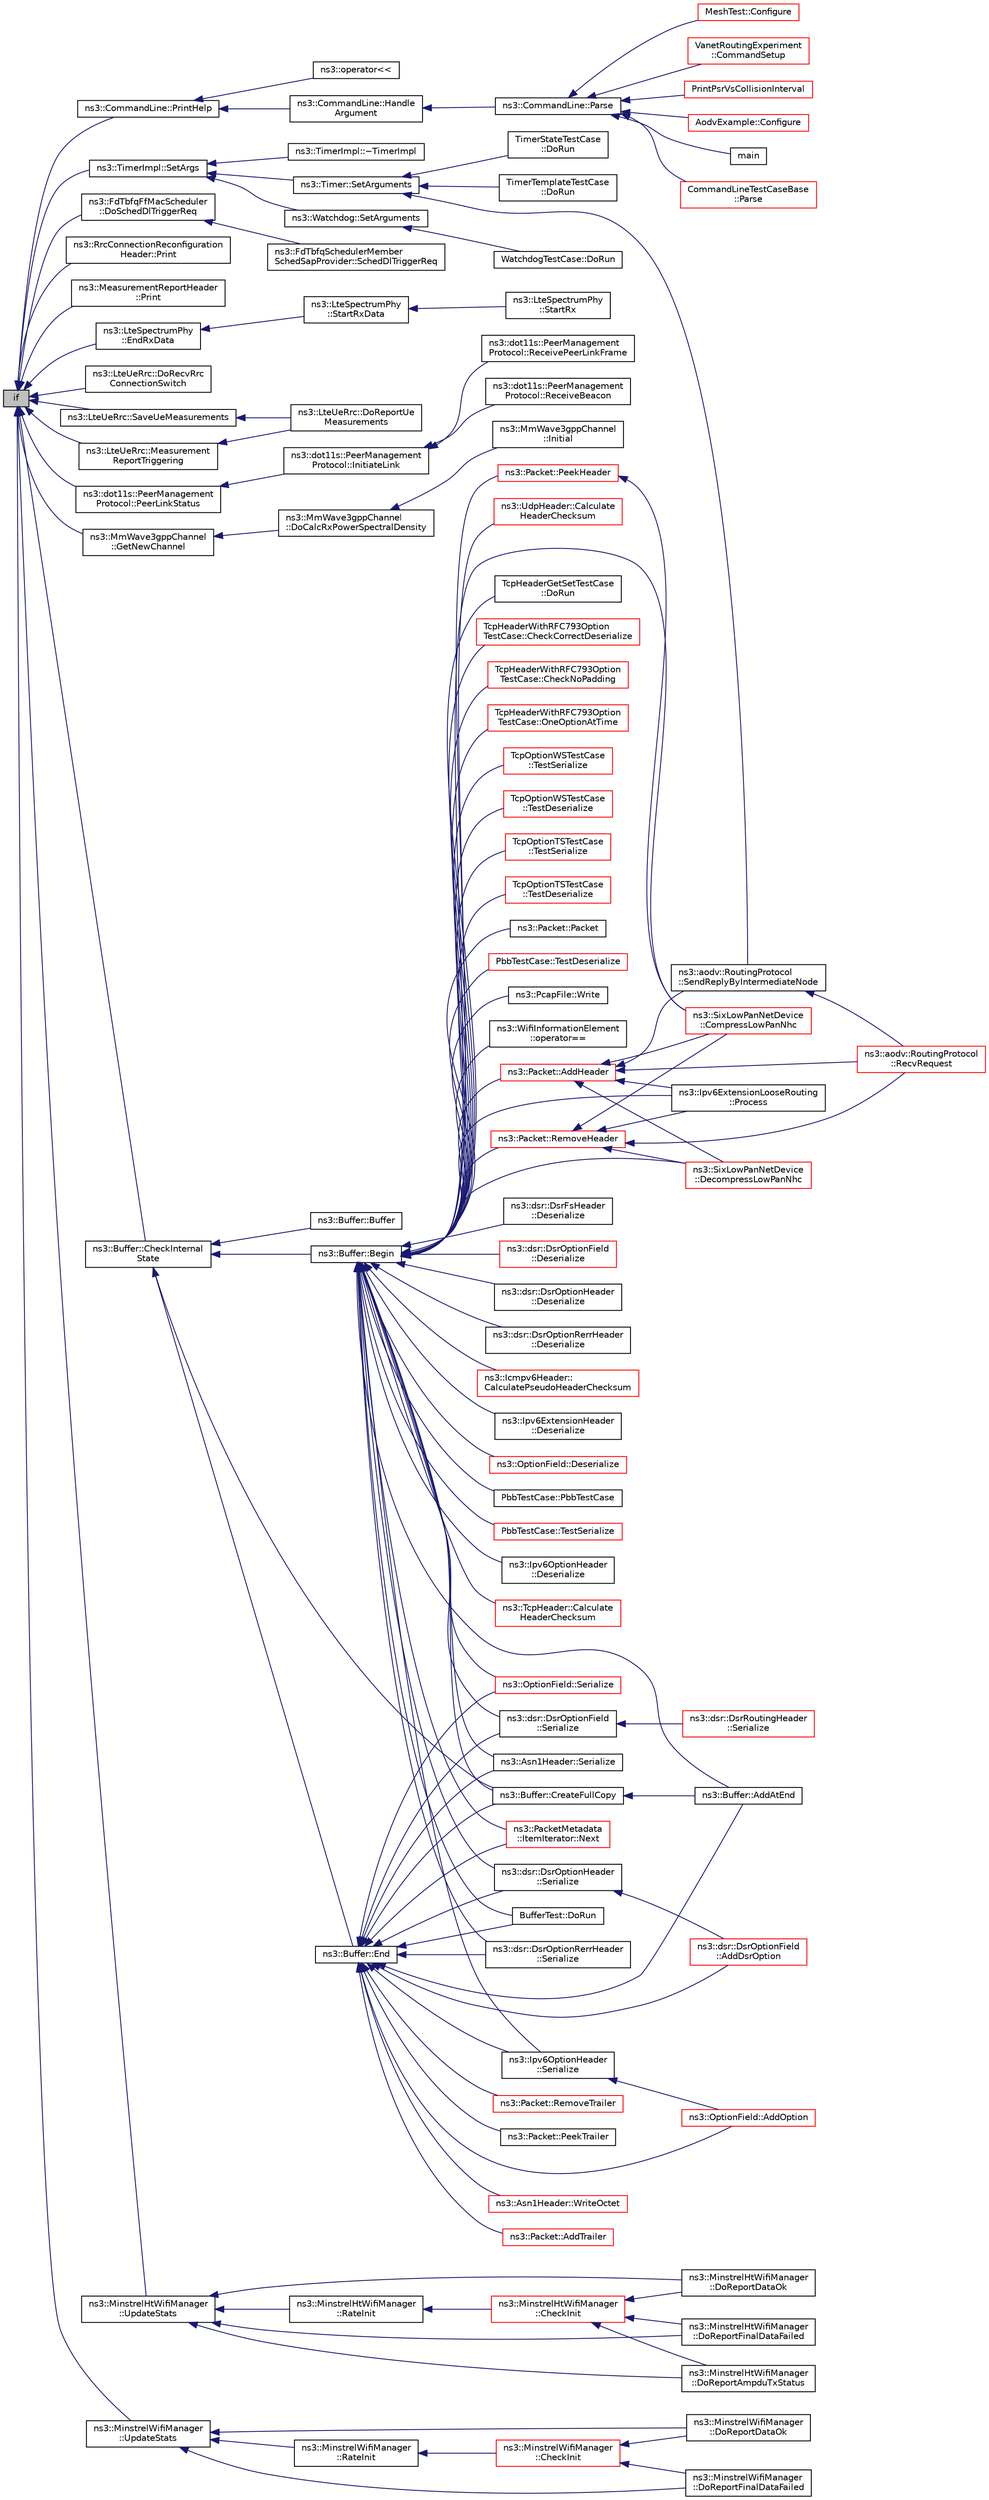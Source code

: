 digraph "if"
{
  edge [fontname="Helvetica",fontsize="10",labelfontname="Helvetica",labelfontsize="10"];
  node [fontname="Helvetica",fontsize="10",shape=record];
  rankdir="LR";
  Node1 [label="if",height=0.2,width=0.4,color="black", fillcolor="grey75", style="filled", fontcolor="black"];
  Node1 -> Node2 [dir="back",color="midnightblue",fontsize="10",style="solid"];
  Node2 [label="ns3::CommandLine::PrintHelp",height=0.2,width=0.4,color="black", fillcolor="white", style="filled",URL="$dc/d87/classns3_1_1CommandLine.html#a4558fd7b9eba52d77ffacb4e9896e5de",tooltip="Print program usage to the desired output stream. "];
  Node2 -> Node3 [dir="back",color="midnightblue",fontsize="10",style="solid"];
  Node3 [label="ns3::CommandLine::Handle\lArgument",height=0.2,width=0.4,color="black", fillcolor="white", style="filled",URL="$dc/d87/classns3_1_1CommandLine.html#a527b83304a3c713f3e84711a8a2185a7"];
  Node3 -> Node4 [dir="back",color="midnightblue",fontsize="10",style="solid"];
  Node4 [label="ns3::CommandLine::Parse",height=0.2,width=0.4,color="black", fillcolor="white", style="filled",URL="$dc/d87/classns3_1_1CommandLine.html#a5c10b85b3207e5ecb48d907966923156"];
  Node4 -> Node5 [dir="back",color="midnightblue",fontsize="10",style="solid"];
  Node5 [label="AodvExample::Configure",height=0.2,width=0.4,color="red", fillcolor="white", style="filled",URL="$d7/db6/classAodvExample.html#a0700a4fd53f852f3eeca33d4721cc548",tooltip="Configure script parameters,. "];
  Node4 -> Node6 [dir="back",color="midnightblue",fontsize="10",style="solid"];
  Node6 [label="main",height=0.2,width=0.4,color="black", fillcolor="white", style="filled",URL="$d0/d88/csma-bridge-one-hop_8cc.html#a0ddf1224851353fc92bfbff6f499fa97"];
  Node4 -> Node7 [dir="back",color="midnightblue",fontsize="10",style="solid"];
  Node7 [label="CommandLineTestCaseBase\l::Parse",height=0.2,width=0.4,color="red", fillcolor="white", style="filled",URL="$d6/db6/classCommandLineTestCaseBase.html#aa8bbc2d366637977fd21170282baaa0c"];
  Node4 -> Node8 [dir="back",color="midnightblue",fontsize="10",style="solid"];
  Node8 [label="MeshTest::Configure",height=0.2,width=0.4,color="red", fillcolor="white", style="filled",URL="$da/dd3/classMeshTest.html#ad608dd51da59550b84b31a5ec71b71fb",tooltip="Configure test from command line arguments. "];
  Node4 -> Node9 [dir="back",color="midnightblue",fontsize="10",style="solid"];
  Node9 [label="VanetRoutingExperiment\l::CommandSetup",height=0.2,width=0.4,color="red", fillcolor="white", style="filled",URL="$d7/d1b/classVanetRoutingExperiment.html#a6faaa1c235b5a015a5896be6fe6e6903",tooltip="Run the simulation. "];
  Node4 -> Node10 [dir="back",color="midnightblue",fontsize="10",style="solid"];
  Node10 [label="PrintPsrVsCollisionInterval",height=0.2,width=0.4,color="red", fillcolor="white", style="filled",URL="$d6/ddc/wifi-phy-test_8cc.html#aab44d6a0275b5772fc749d381feea8ab"];
  Node2 -> Node11 [dir="back",color="midnightblue",fontsize="10",style="solid"];
  Node11 [label="ns3::operator\<\<",height=0.2,width=0.4,color="black", fillcolor="white", style="filled",URL="$d7/d2e/namespacens3.html#af0089a784a5dac17bc4cdeced18072ed"];
  Node1 -> Node12 [dir="back",color="midnightblue",fontsize="10",style="solid"];
  Node12 [label="ns3::TimerImpl::SetArgs",height=0.2,width=0.4,color="black", fillcolor="white", style="filled",URL="$d9/d2f/classns3_1_1TimerImpl.html#a3d0b35e91b46e054f7f237ce16b86e9a"];
  Node12 -> Node13 [dir="back",color="midnightblue",fontsize="10",style="solid"];
  Node13 [label="ns3::TimerImpl::~TimerImpl",height=0.2,width=0.4,color="black", fillcolor="white", style="filled",URL="$d9/d2f/classns3_1_1TimerImpl.html#a65b41c070e7f112cd76e0cc54ae58cda"];
  Node12 -> Node14 [dir="back",color="midnightblue",fontsize="10",style="solid"];
  Node14 [label="ns3::Timer::SetArguments",height=0.2,width=0.4,color="black", fillcolor="white", style="filled",URL="$d0/d3e/classns3_1_1Timer.html#a39c525dcde3109fb4d95737de3bdf85a"];
  Node14 -> Node15 [dir="back",color="midnightblue",fontsize="10",style="solid"];
  Node15 [label="ns3::aodv::RoutingProtocol\l::SendReplyByIntermediateNode",height=0.2,width=0.4,color="black", fillcolor="white", style="filled",URL="$db/dd0/classns3_1_1aodv_1_1RoutingProtocol.html#a862f551b61c45fb8de62bfbfa4c0a2ab"];
  Node15 -> Node16 [dir="back",color="midnightblue",fontsize="10",style="solid"];
  Node16 [label="ns3::aodv::RoutingProtocol\l::RecvRequest",height=0.2,width=0.4,color="red", fillcolor="white", style="filled",URL="$db/dd0/classns3_1_1aodv_1_1RoutingProtocol.html#adc8555f0e1e8ba05ea80a412b412d064",tooltip="Receive RREQ. "];
  Node14 -> Node17 [dir="back",color="midnightblue",fontsize="10",style="solid"];
  Node17 [label="TimerStateTestCase\l::DoRun",height=0.2,width=0.4,color="black", fillcolor="white", style="filled",URL="$d9/dfc/classTimerStateTestCase.html#a879d8ef21299859ba79ae1179024991e",tooltip="Implementation to actually run this TestCase. "];
  Node14 -> Node18 [dir="back",color="midnightblue",fontsize="10",style="solid"];
  Node18 [label="TimerTemplateTestCase\l::DoRun",height=0.2,width=0.4,color="black", fillcolor="white", style="filled",URL="$d7/dc7/classTimerTemplateTestCase.html#a2fc717705ab61437ce7d36ced979a9d7",tooltip="Implementation to actually run this TestCase. "];
  Node12 -> Node19 [dir="back",color="midnightblue",fontsize="10",style="solid"];
  Node19 [label="ns3::Watchdog::SetArguments",height=0.2,width=0.4,color="black", fillcolor="white", style="filled",URL="$d7/dba/classns3_1_1Watchdog.html#a925bc97bcf93e6a312f45f0c03f9cbf8"];
  Node19 -> Node20 [dir="back",color="midnightblue",fontsize="10",style="solid"];
  Node20 [label="WatchdogTestCase::DoRun",height=0.2,width=0.4,color="black", fillcolor="white", style="filled",URL="$d0/da3/classWatchdogTestCase.html#a81f76aedff6228054266a36c6718b81e",tooltip="Implementation to actually run this TestCase. "];
  Node1 -> Node21 [dir="back",color="midnightblue",fontsize="10",style="solid"];
  Node21 [label="ns3::FdTbfqFfMacScheduler\l::DoSchedDlTriggerReq",height=0.2,width=0.4,color="black", fillcolor="white", style="filled",URL="$d7/db8/classns3_1_1FdTbfqFfMacScheduler.html#aca7deb47b0377b1facea6c6378ba2ec7"];
  Node21 -> Node22 [dir="back",color="midnightblue",fontsize="10",style="solid"];
  Node22 [label="ns3::FdTbfqSchedulerMember\lSchedSapProvider::SchedDlTriggerReq",height=0.2,width=0.4,color="black", fillcolor="white", style="filled",URL="$d9/d96/classns3_1_1FdTbfqSchedulerMemberSchedSapProvider.html#a1200d11e1f26dee721bd42c3eb773b94"];
  Node1 -> Node23 [dir="back",color="midnightblue",fontsize="10",style="solid"];
  Node23 [label="ns3::RrcConnectionReconfiguration\lHeader::Print",height=0.2,width=0.4,color="black", fillcolor="white", style="filled",URL="$d1/dc0/classns3_1_1RrcConnectionReconfigurationHeader.html#aaa10021656df6502f75a5fd546eeb7f7"];
  Node1 -> Node24 [dir="back",color="midnightblue",fontsize="10",style="solid"];
  Node24 [label="ns3::MeasurementReportHeader\l::Print",height=0.2,width=0.4,color="black", fillcolor="white", style="filled",URL="$d7/dcd/classns3_1_1MeasurementReportHeader.html#a21514e1a75e23f40f82719ea4631cb93"];
  Node1 -> Node25 [dir="back",color="midnightblue",fontsize="10",style="solid"];
  Node25 [label="ns3::LteSpectrumPhy\l::EndRxData",height=0.2,width=0.4,color="black", fillcolor="white", style="filled",URL="$de/def/classns3_1_1LteSpectrumPhy.html#adb0ef7ffaee60976d3b79f31fb3129ca"];
  Node25 -> Node26 [dir="back",color="midnightblue",fontsize="10",style="solid"];
  Node26 [label="ns3::LteSpectrumPhy\l::StartRxData",height=0.2,width=0.4,color="black", fillcolor="white", style="filled",URL="$de/def/classns3_1_1LteSpectrumPhy.html#a496c5216723459c21c02576f8a5056af"];
  Node26 -> Node27 [dir="back",color="midnightblue",fontsize="10",style="solid"];
  Node27 [label="ns3::LteSpectrumPhy\l::StartRx",height=0.2,width=0.4,color="black", fillcolor="white", style="filled",URL="$de/def/classns3_1_1LteSpectrumPhy.html#af4041e1ab1f466d1c66b8f2f1c519657"];
  Node1 -> Node28 [dir="back",color="midnightblue",fontsize="10",style="solid"];
  Node28 [label="ns3::LteUeRrc::DoRecvRrc\lConnectionSwitch",height=0.2,width=0.4,color="black", fillcolor="white", style="filled",URL="$d7/d1c/classns3_1_1LteUeRrc.html#a7d1bed1ac9bb691c81591d16d21206a0",tooltip="Part of the RRC protocol. Implement the LteUeRrcSapProvider:;RecvRrcConnectionSwitch interface..."];
  Node1 -> Node29 [dir="back",color="midnightblue",fontsize="10",style="solid"];
  Node29 [label="ns3::LteUeRrc::SaveUeMeasurements",height=0.2,width=0.4,color="black", fillcolor="white", style="filled",URL="$d7/d1c/classns3_1_1LteUeRrc.html#a8c90e4b14939e7bd7abfe09c715cf1ef",tooltip="Keep the given measurement result as the latest measurement figures, to be utilised by UE RRC functio..."];
  Node29 -> Node30 [dir="back",color="midnightblue",fontsize="10",style="solid"];
  Node30 [label="ns3::LteUeRrc::DoReportUe\lMeasurements",height=0.2,width=0.4,color="black", fillcolor="white", style="filled",URL="$d7/d1c/classns3_1_1LteUeRrc.html#a95f2a735a6762703344d1d829d7df5db"];
  Node1 -> Node31 [dir="back",color="midnightblue",fontsize="10",style="solid"];
  Node31 [label="ns3::LteUeRrc::Measurement\lReportTriggering",height=0.2,width=0.4,color="black", fillcolor="white", style="filled",URL="$d7/d1c/classns3_1_1LteUeRrc.html#a992083d5b0928a7a88882bede99afd2b",tooltip="Evaluate the reporting criteria of a measurement identity and invoke some reporting actions based on ..."];
  Node31 -> Node30 [dir="back",color="midnightblue",fontsize="10",style="solid"];
  Node1 -> Node32 [dir="back",color="midnightblue",fontsize="10",style="solid"];
  Node32 [label="ns3::dot11s::PeerManagement\lProtocol::PeerLinkStatus",height=0.2,width=0.4,color="black", fillcolor="white", style="filled",URL="$d7/d46/classns3_1_1dot11s_1_1PeerManagementProtocol.html#afffc33ac9aa647564a4449ba487a4cae",tooltip="Indicates changes in peer links. "];
  Node32 -> Node33 [dir="back",color="midnightblue",fontsize="10",style="solid"];
  Node33 [label="ns3::dot11s::PeerManagement\lProtocol::InitiateLink",height=0.2,width=0.4,color="black", fillcolor="white", style="filled",URL="$d7/d46/classns3_1_1dot11s_1_1PeerManagementProtocol.html#a74fcc9fa5c9ffc741f7d89f21a246813",tooltip="Initiate link functon. "];
  Node33 -> Node34 [dir="back",color="midnightblue",fontsize="10",style="solid"];
  Node34 [label="ns3::dot11s::PeerManagement\lProtocol::ReceiveBeacon",height=0.2,width=0.4,color="black", fillcolor="white", style="filled",URL="$d7/d46/classns3_1_1dot11s_1_1PeerManagementProtocol.html#a536fcf8973c4e3e515f984ee8af18f7e",tooltip="To initiate peer link we must notify about received beacon. "];
  Node33 -> Node35 [dir="back",color="midnightblue",fontsize="10",style="solid"];
  Node35 [label="ns3::dot11s::PeerManagement\lProtocol::ReceivePeerLinkFrame",height=0.2,width=0.4,color="black", fillcolor="white", style="filled",URL="$d7/d46/classns3_1_1dot11s_1_1PeerManagementProtocol.html#a04fecd800dd1587dc671735f5c9f2111",tooltip="Methods that handle Peer link management frames interaction: "];
  Node1 -> Node36 [dir="back",color="midnightblue",fontsize="10",style="solid"];
  Node36 [label="ns3::MmWave3gppChannel\l::GetNewChannel",height=0.2,width=0.4,color="black", fillcolor="white", style="filled",URL="$d5/d15/classns3_1_1MmWave3gppChannel.html#aef5bd6982d739715d7bbba3166e75116"];
  Node36 -> Node37 [dir="back",color="midnightblue",fontsize="10",style="solid"];
  Node37 [label="ns3::MmWave3gppChannel\l::DoCalcRxPowerSpectralDensity",height=0.2,width=0.4,color="black", fillcolor="white", style="filled",URL="$d5/d15/classns3_1_1MmWave3gppChannel.html#a598876f469ba922150b9d9b86e160ca0"];
  Node37 -> Node38 [dir="back",color="midnightblue",fontsize="10",style="solid"];
  Node38 [label="ns3::MmWave3gppChannel\l::Initial",height=0.2,width=0.4,color="black", fillcolor="white", style="filled",URL="$d5/d15/classns3_1_1MmWave3gppChannel.html#ad51205a072737028520bb1bf7d255050"];
  Node1 -> Node39 [dir="back",color="midnightblue",fontsize="10",style="solid"];
  Node39 [label="ns3::Buffer::CheckInternal\lState",height=0.2,width=0.4,color="black", fillcolor="white", style="filled",URL="$da/d85/classns3_1_1Buffer.html#a6202ce7f1ecc1fc7a14cc13017375d14",tooltip="Checks the internal buffer structures consistency. "];
  Node39 -> Node40 [dir="back",color="midnightblue",fontsize="10",style="solid"];
  Node40 [label="ns3::Buffer::CreateFullCopy",height=0.2,width=0.4,color="black", fillcolor="white", style="filled",URL="$da/d85/classns3_1_1Buffer.html#a8dd09a348caee9051b2aa3a154ab09e5",tooltip="Create a full copy of the buffer, including all the internal structures. "];
  Node40 -> Node41 [dir="back",color="midnightblue",fontsize="10",style="solid"];
  Node41 [label="ns3::Buffer::AddAtEnd",height=0.2,width=0.4,color="black", fillcolor="white", style="filled",URL="$da/d85/classns3_1_1Buffer.html#a60211196881cfccb64f67d71449eda83"];
  Node39 -> Node42 [dir="back",color="midnightblue",fontsize="10",style="solid"];
  Node42 [label="ns3::Buffer::Buffer",height=0.2,width=0.4,color="black", fillcolor="white", style="filled",URL="$da/d85/classns3_1_1Buffer.html#a2c97b3937de1161e3cdc40cef2cf00d6",tooltip="Copy constructor. "];
  Node39 -> Node43 [dir="back",color="midnightblue",fontsize="10",style="solid"];
  Node43 [label="ns3::Buffer::Begin",height=0.2,width=0.4,color="black", fillcolor="white", style="filled",URL="$da/d85/classns3_1_1Buffer.html#a893d4bf50df13e730b6cd0fda91b967f"];
  Node43 -> Node44 [dir="back",color="midnightblue",fontsize="10",style="solid"];
  Node44 [label="ns3::dsr::DsrFsHeader\l::Deserialize",height=0.2,width=0.4,color="black", fillcolor="white", style="filled",URL="$dc/dc2/classns3_1_1dsr_1_1DsrFsHeader.html#acb5736dd005d323eefae5cc9db9eb5b9",tooltip="Deserialize the packet. "];
  Node43 -> Node45 [dir="back",color="midnightblue",fontsize="10",style="solid"];
  Node45 [label="ns3::dsr::DsrOptionField\l::Serialize",height=0.2,width=0.4,color="black", fillcolor="white", style="filled",URL="$d7/d28/classns3_1_1dsr_1_1DsrOptionField.html#a86d85db49c9330a24cd79a024e08218e",tooltip="Serialize all added options. "];
  Node45 -> Node46 [dir="back",color="midnightblue",fontsize="10",style="solid"];
  Node46 [label="ns3::dsr::DsrRoutingHeader\l::Serialize",height=0.2,width=0.4,color="red", fillcolor="white", style="filled",URL="$dd/d47/classns3_1_1dsr_1_1DsrRoutingHeader.html#aab7d92809ad6ad560f4297653e7ae2cc",tooltip="Serialize the packet. "];
  Node43 -> Node47 [dir="back",color="midnightblue",fontsize="10",style="solid"];
  Node47 [label="ns3::dsr::DsrOptionField\l::Deserialize",height=0.2,width=0.4,color="red", fillcolor="white", style="filled",URL="$d7/d28/classns3_1_1dsr_1_1DsrOptionField.html#a18a58a88b2ba6ffc94669771647e586c",tooltip="Deserialize the packet. "];
  Node43 -> Node48 [dir="back",color="midnightblue",fontsize="10",style="solid"];
  Node48 [label="ns3::dsr::DsrOptionHeader\l::Serialize",height=0.2,width=0.4,color="black", fillcolor="white", style="filled",URL="$da/d3b/classns3_1_1dsr_1_1DsrOptionHeader.html#a04d7999f22a25e1ccbde838e6c9bd7e1",tooltip="Serialize the packet. "];
  Node48 -> Node49 [dir="back",color="midnightblue",fontsize="10",style="solid"];
  Node49 [label="ns3::dsr::DsrOptionField\l::AddDsrOption",height=0.2,width=0.4,color="red", fillcolor="white", style="filled",URL="$d7/d28/classns3_1_1dsr_1_1DsrOptionField.html#acd03d07018e22f5e2b23975fae84fb3c",tooltip="Serialize the option, prepending pad1 or padn option as necessary. "];
  Node43 -> Node50 [dir="back",color="midnightblue",fontsize="10",style="solid"];
  Node50 [label="ns3::dsr::DsrOptionHeader\l::Deserialize",height=0.2,width=0.4,color="black", fillcolor="white", style="filled",URL="$da/d3b/classns3_1_1dsr_1_1DsrOptionHeader.html#ab44c93c37011591950bb95730c1c5b06",tooltip="Deserialize the packet. "];
  Node43 -> Node51 [dir="back",color="midnightblue",fontsize="10",style="solid"];
  Node51 [label="ns3::dsr::DsrOptionRerrHeader\l::Serialize",height=0.2,width=0.4,color="black", fillcolor="white", style="filled",URL="$d6/d26/classns3_1_1dsr_1_1DsrOptionRerrHeader.html#a973a8c73444e9a2f4bd94292f716259c",tooltip="Serialize the packet. "];
  Node43 -> Node52 [dir="back",color="midnightblue",fontsize="10",style="solid"];
  Node52 [label="ns3::dsr::DsrOptionRerrHeader\l::Deserialize",height=0.2,width=0.4,color="black", fillcolor="white", style="filled",URL="$d6/d26/classns3_1_1dsr_1_1DsrOptionRerrHeader.html#ab8bc84d5e10a371524ed37035db5dbec",tooltip="Deserialize the packet. "];
  Node43 -> Node53 [dir="back",color="midnightblue",fontsize="10",style="solid"];
  Node53 [label="ns3::Icmpv6Header::\lCalculatePseudoHeaderChecksum",height=0.2,width=0.4,color="red", fillcolor="white", style="filled",URL="$d9/d73/classns3_1_1Icmpv6Header.html#aa0598a05dad2904576ed853885f4ed40",tooltip="Calculate pseudo header checksum for IPv6. "];
  Node43 -> Node54 [dir="back",color="midnightblue",fontsize="10",style="solid"];
  Node54 [label="ns3::Ipv6ExtensionHeader\l::Deserialize",height=0.2,width=0.4,color="black", fillcolor="white", style="filled",URL="$d5/d0e/classns3_1_1Ipv6ExtensionHeader.html#a20381aa4706f87bd373604ea53f3488f",tooltip="Deserialize the packet. "];
  Node43 -> Node55 [dir="back",color="midnightblue",fontsize="10",style="solid"];
  Node55 [label="ns3::OptionField::Serialize",height=0.2,width=0.4,color="red", fillcolor="white", style="filled",URL="$d3/d4b/classns3_1_1OptionField.html#a9cd4cd7b17a7e443a17dcfcfadef4c28",tooltip="Serialize all added options. "];
  Node43 -> Node56 [dir="back",color="midnightblue",fontsize="10",style="solid"];
  Node56 [label="ns3::OptionField::Deserialize",height=0.2,width=0.4,color="red", fillcolor="white", style="filled",URL="$d3/d4b/classns3_1_1OptionField.html#a8df2abe90be59cebdcca83b1e1708ba5",tooltip="Deserialize the packet. "];
  Node43 -> Node57 [dir="back",color="midnightblue",fontsize="10",style="solid"];
  Node57 [label="ns3::Ipv6ExtensionLooseRouting\l::Process",height=0.2,width=0.4,color="black", fillcolor="white", style="filled",URL="$df/d36/classns3_1_1Ipv6ExtensionLooseRouting.html#ab73c109952d780d1eb52c2f7c144e546",tooltip="Process method Called from Ipv6L3Protocol::Receive. "];
  Node43 -> Node58 [dir="back",color="midnightblue",fontsize="10",style="solid"];
  Node58 [label="ns3::Ipv6OptionHeader\l::Serialize",height=0.2,width=0.4,color="black", fillcolor="white", style="filled",URL="$de/d13/classns3_1_1Ipv6OptionHeader.html#aad98aee0f35bb8f1306a259fb286b5f7",tooltip="Serialize the packet. "];
  Node58 -> Node59 [dir="back",color="midnightblue",fontsize="10",style="solid"];
  Node59 [label="ns3::OptionField::AddOption",height=0.2,width=0.4,color="red", fillcolor="white", style="filled",URL="$d3/d4b/classns3_1_1OptionField.html#aa6a592f9fd65421ce1176ce4fa50826a",tooltip="Serialize the option, prepending pad1 or padn option as necessary. "];
  Node43 -> Node60 [dir="back",color="midnightblue",fontsize="10",style="solid"];
  Node60 [label="ns3::Ipv6OptionHeader\l::Deserialize",height=0.2,width=0.4,color="black", fillcolor="white", style="filled",URL="$de/d13/classns3_1_1Ipv6OptionHeader.html#a8645f1d17686431f177f7d5f3c38380e",tooltip="Deserialize the packet. "];
  Node43 -> Node61 [dir="back",color="midnightblue",fontsize="10",style="solid"];
  Node61 [label="ns3::TcpHeader::Calculate\lHeaderChecksum",height=0.2,width=0.4,color="red", fillcolor="white", style="filled",URL="$d0/d46/classns3_1_1TcpHeader.html#ae1e83c9fd04d4eb45374c1b9a8425b50",tooltip="Calculate the header checksum. "];
  Node43 -> Node62 [dir="back",color="midnightblue",fontsize="10",style="solid"];
  Node62 [label="ns3::UdpHeader::Calculate\lHeaderChecksum",height=0.2,width=0.4,color="red", fillcolor="white", style="filled",URL="$d3/dc4/classns3_1_1UdpHeader.html#a09592aff1c50e1537846558505e27f41",tooltip="Calculate the header checksum. "];
  Node43 -> Node63 [dir="back",color="midnightblue",fontsize="10",style="solid"];
  Node63 [label="TcpHeaderGetSetTestCase\l::DoRun",height=0.2,width=0.4,color="black", fillcolor="white", style="filled",URL="$d0/d33/classTcpHeaderGetSetTestCase.html#ae5c6a3e802b8648d197d5a22509acf49",tooltip="Implementation to actually run this TestCase. "];
  Node43 -> Node64 [dir="back",color="midnightblue",fontsize="10",style="solid"];
  Node64 [label="TcpHeaderWithRFC793Option\lTestCase::CheckCorrectDeserialize",height=0.2,width=0.4,color="red", fillcolor="white", style="filled",URL="$d6/d39/classTcpHeaderWithRFC793OptionTestCase.html#ad8478f3d6d33caa92f933389f8d8419b",tooltip="Check the correct header deserialization. "];
  Node43 -> Node65 [dir="back",color="midnightblue",fontsize="10",style="solid"];
  Node65 [label="TcpHeaderWithRFC793Option\lTestCase::CheckNoPadding",height=0.2,width=0.4,color="red", fillcolor="white", style="filled",URL="$d6/d39/classTcpHeaderWithRFC793OptionTestCase.html#ac054655b0adbd8c76eab91590eb246c4",tooltip="Check an header for the correct padding. "];
  Node43 -> Node66 [dir="back",color="midnightblue",fontsize="10",style="solid"];
  Node66 [label="TcpHeaderWithRFC793Option\lTestCase::OneOptionAtTime",height=0.2,width=0.4,color="red", fillcolor="white", style="filled",URL="$d6/d39/classTcpHeaderWithRFC793OptionTestCase.html#a4f736353f198886b49418a84756e48de",tooltip="Check an header with only one kind of option. "];
  Node43 -> Node67 [dir="back",color="midnightblue",fontsize="10",style="solid"];
  Node67 [label="TcpOptionWSTestCase\l::TestSerialize",height=0.2,width=0.4,color="red", fillcolor="white", style="filled",URL="$dc/dd4/classTcpOptionWSTestCase.html#a01e4f68295082d8a146f561a6c727d45",tooltip="Serialization test. "];
  Node43 -> Node68 [dir="back",color="midnightblue",fontsize="10",style="solid"];
  Node68 [label="TcpOptionWSTestCase\l::TestDeserialize",height=0.2,width=0.4,color="red", fillcolor="white", style="filled",URL="$dc/dd4/classTcpOptionWSTestCase.html#a345cb1defb9412d11084af2c99bd32e9",tooltip="Deserialization test. "];
  Node43 -> Node69 [dir="back",color="midnightblue",fontsize="10",style="solid"];
  Node69 [label="TcpOptionTSTestCase\l::TestSerialize",height=0.2,width=0.4,color="red", fillcolor="white", style="filled",URL="$d9/d80/classTcpOptionTSTestCase.html#a14597883403704320352bf1caad38777",tooltip="Serialization test. "];
  Node43 -> Node70 [dir="back",color="midnightblue",fontsize="10",style="solid"];
  Node70 [label="TcpOptionTSTestCase\l::TestDeserialize",height=0.2,width=0.4,color="red", fillcolor="white", style="filled",URL="$d9/d80/classTcpOptionTSTestCase.html#aadd81683ca04ef16306e8571c67dcf65",tooltip="Deserialization test. "];
  Node43 -> Node71 [dir="back",color="midnightblue",fontsize="10",style="solid"];
  Node71 [label="ns3::Asn1Header::Serialize",height=0.2,width=0.4,color="black", fillcolor="white", style="filled",URL="$d4/d02/classns3_1_1Asn1Header.html#a47fb5c71efa489ff47020e8bd4e44c1d"];
  Node43 -> Node41 [dir="back",color="midnightblue",fontsize="10",style="solid"];
  Node43 -> Node40 [dir="back",color="midnightblue",fontsize="10",style="solid"];
  Node43 -> Node72 [dir="back",color="midnightblue",fontsize="10",style="solid"];
  Node72 [label="ns3::PacketMetadata\l::ItemIterator::Next",height=0.2,width=0.4,color="red", fillcolor="white", style="filled",URL="$df/def/classns3_1_1PacketMetadata_1_1ItemIterator.html#a3d59a1673dca4338f41d3c788ccd3e10",tooltip="Retrieve the next metadata item. "];
  Node43 -> Node73 [dir="back",color="midnightblue",fontsize="10",style="solid"];
  Node73 [label="ns3::Packet::Packet",height=0.2,width=0.4,color="black", fillcolor="white", style="filled",URL="$dd/d7a/classns3_1_1Packet.html#a7f6a0314efee85ac6cf4a64e05450538",tooltip="Create a packet with payload filled with the content of this buffer. "];
  Node43 -> Node74 [dir="back",color="midnightblue",fontsize="10",style="solid"];
  Node74 [label="ns3::Packet::AddHeader",height=0.2,width=0.4,color="red", fillcolor="white", style="filled",URL="$dd/d7a/classns3_1_1Packet.html#a465108c595a0bc592095cbcab1832ed8",tooltip="Add header to this packet. "];
  Node74 -> Node16 [dir="back",color="midnightblue",fontsize="10",style="solid"];
  Node74 -> Node15 [dir="back",color="midnightblue",fontsize="10",style="solid"];
  Node74 -> Node57 [dir="back",color="midnightblue",fontsize="10",style="solid"];
  Node74 -> Node75 [dir="back",color="midnightblue",fontsize="10",style="solid"];
  Node75 [label="ns3::SixLowPanNetDevice\l::CompressLowPanNhc",height=0.2,width=0.4,color="red", fillcolor="white", style="filled",URL="$d1/d2b/classns3_1_1SixLowPanNetDevice.html#a41d34fd1612e7e6911614fadfef6ab67",tooltip="Compress the headers according to NHC compression. "];
  Node74 -> Node76 [dir="back",color="midnightblue",fontsize="10",style="solid"];
  Node76 [label="ns3::SixLowPanNetDevice\l::DecompressLowPanNhc",height=0.2,width=0.4,color="red", fillcolor="white", style="filled",URL="$d1/d2b/classns3_1_1SixLowPanNetDevice.html#af69701425fa2e02ab4a7fdcd1db99cc8",tooltip="Decompress the headers according to NHC compression. "];
  Node43 -> Node77 [dir="back",color="midnightblue",fontsize="10",style="solid"];
  Node77 [label="ns3::Packet::RemoveHeader",height=0.2,width=0.4,color="red", fillcolor="white", style="filled",URL="$dd/d7a/classns3_1_1Packet.html#a0961eccf975d75f902d40956c93ba63e",tooltip="Deserialize and remove the header from the internal buffer. "];
  Node77 -> Node16 [dir="back",color="midnightblue",fontsize="10",style="solid"];
  Node77 -> Node57 [dir="back",color="midnightblue",fontsize="10",style="solid"];
  Node77 -> Node75 [dir="back",color="midnightblue",fontsize="10",style="solid"];
  Node77 -> Node76 [dir="back",color="midnightblue",fontsize="10",style="solid"];
  Node43 -> Node78 [dir="back",color="midnightblue",fontsize="10",style="solid"];
  Node78 [label="ns3::Packet::PeekHeader",height=0.2,width=0.4,color="red", fillcolor="white", style="filled",URL="$dd/d7a/classns3_1_1Packet.html#aadc63487bea70945c418f4c3e9b81964",tooltip="Deserialize but does not remove the header from the internal buffer. s This method invokes Header::De..."];
  Node78 -> Node75 [dir="back",color="midnightblue",fontsize="10",style="solid"];
  Node43 -> Node79 [dir="back",color="midnightblue",fontsize="10",style="solid"];
  Node79 [label="BufferTest::DoRun",height=0.2,width=0.4,color="black", fillcolor="white", style="filled",URL="$d7/d09/classBufferTest.html#a4ffd025f50c962366167daef7df0ac58",tooltip="Implementation to actually run this TestCase. "];
  Node43 -> Node80 [dir="back",color="midnightblue",fontsize="10",style="solid"];
  Node80 [label="PbbTestCase::PbbTestCase",height=0.2,width=0.4,color="black", fillcolor="white", style="filled",URL="$dd/dee/classPbbTestCase.html#aad11415643c1af39d71248174298dd6b"];
  Node43 -> Node81 [dir="back",color="midnightblue",fontsize="10",style="solid"];
  Node81 [label="PbbTestCase::TestSerialize",height=0.2,width=0.4,color="red", fillcolor="white", style="filled",URL="$dd/dee/classPbbTestCase.html#af46a68e3ac1ac6a3acba3db64974cba8"];
  Node43 -> Node82 [dir="back",color="midnightblue",fontsize="10",style="solid"];
  Node82 [label="PbbTestCase::TestDeserialize",height=0.2,width=0.4,color="red", fillcolor="white", style="filled",URL="$dd/dee/classPbbTestCase.html#a94ee7e29255773f0ea94597fd0af89ff"];
  Node43 -> Node83 [dir="back",color="midnightblue",fontsize="10",style="solid"];
  Node83 [label="ns3::PcapFile::Write",height=0.2,width=0.4,color="black", fillcolor="white", style="filled",URL="$d3/da4/classns3_1_1PcapFile.html#a057ede1e4feda72362d20d7f14c4e836",tooltip="Write next packet to file. "];
  Node43 -> Node75 [dir="back",color="midnightblue",fontsize="10",style="solid"];
  Node43 -> Node76 [dir="back",color="midnightblue",fontsize="10",style="solid"];
  Node43 -> Node84 [dir="back",color="midnightblue",fontsize="10",style="solid"];
  Node84 [label="ns3::WifiInformationElement\l::operator==",height=0.2,width=0.4,color="black", fillcolor="white", style="filled",URL="$d4/db6/classns3_1_1WifiInformationElement.html#ad57be4560fa6abb25e6b0745fd7213e0"];
  Node39 -> Node85 [dir="back",color="midnightblue",fontsize="10",style="solid"];
  Node85 [label="ns3::Buffer::End",height=0.2,width=0.4,color="black", fillcolor="white", style="filled",URL="$da/d85/classns3_1_1Buffer.html#a52207c7aed7bae89fba2f9e997c82724"];
  Node85 -> Node45 [dir="back",color="midnightblue",fontsize="10",style="solid"];
  Node85 -> Node49 [dir="back",color="midnightblue",fontsize="10",style="solid"];
  Node85 -> Node48 [dir="back",color="midnightblue",fontsize="10",style="solid"];
  Node85 -> Node51 [dir="back",color="midnightblue",fontsize="10",style="solid"];
  Node85 -> Node55 [dir="back",color="midnightblue",fontsize="10",style="solid"];
  Node85 -> Node59 [dir="back",color="midnightblue",fontsize="10",style="solid"];
  Node85 -> Node58 [dir="back",color="midnightblue",fontsize="10",style="solid"];
  Node85 -> Node71 [dir="back",color="midnightblue",fontsize="10",style="solid"];
  Node85 -> Node86 [dir="back",color="midnightblue",fontsize="10",style="solid"];
  Node86 [label="ns3::Asn1Header::WriteOctet",height=0.2,width=0.4,color="red", fillcolor="white", style="filled",URL="$d4/d02/classns3_1_1Asn1Header.html#ae4514f79e0370ceb678de99b4a6a59f0"];
  Node85 -> Node41 [dir="back",color="midnightblue",fontsize="10",style="solid"];
  Node85 -> Node40 [dir="back",color="midnightblue",fontsize="10",style="solid"];
  Node85 -> Node72 [dir="back",color="midnightblue",fontsize="10",style="solid"];
  Node85 -> Node87 [dir="back",color="midnightblue",fontsize="10",style="solid"];
  Node87 [label="ns3::Packet::AddTrailer",height=0.2,width=0.4,color="red", fillcolor="white", style="filled",URL="$dd/d7a/classns3_1_1Packet.html#ae26b490c30ae5bc98be5181ec6e06db8",tooltip="Add trailer to this packet. "];
  Node85 -> Node88 [dir="back",color="midnightblue",fontsize="10",style="solid"];
  Node88 [label="ns3::Packet::RemoveTrailer",height=0.2,width=0.4,color="red", fillcolor="white", style="filled",URL="$dd/d7a/classns3_1_1Packet.html#a2155e042083e9a17ad3b33f9fecb4be4",tooltip="Remove a deserialized trailer from the internal buffer. "];
  Node85 -> Node89 [dir="back",color="midnightblue",fontsize="10",style="solid"];
  Node89 [label="ns3::Packet::PeekTrailer",height=0.2,width=0.4,color="black", fillcolor="white", style="filled",URL="$dd/d7a/classns3_1_1Packet.html#ace1fc287b3fc4fc12e72954e35342131",tooltip="Deserialize but does not remove a trailer from the internal buffer. "];
  Node85 -> Node79 [dir="back",color="midnightblue",fontsize="10",style="solid"];
  Node1 -> Node90 [dir="back",color="midnightblue",fontsize="10",style="solid"];
  Node90 [label="ns3::MinstrelHtWifiManager\l::UpdateStats",height=0.2,width=0.4,color="black", fillcolor="white", style="filled",URL="$dd/d09/classns3_1_1MinstrelHtWifiManager.html#add9ba12485354ddfaae5a68a90469a92"];
  Node90 -> Node91 [dir="back",color="midnightblue",fontsize="10",style="solid"];
  Node91 [label="ns3::MinstrelHtWifiManager\l::DoReportDataOk",height=0.2,width=0.4,color="black", fillcolor="white", style="filled",URL="$dd/d09/classns3_1_1MinstrelHtWifiManager.html#a62ad32df22d4a75101d001e6e6635559"];
  Node90 -> Node92 [dir="back",color="midnightblue",fontsize="10",style="solid"];
  Node92 [label="ns3::MinstrelHtWifiManager\l::DoReportFinalDataFailed",height=0.2,width=0.4,color="black", fillcolor="white", style="filled",URL="$dd/d09/classns3_1_1MinstrelHtWifiManager.html#a7f0e93d9dccdb7bbbe35ff9b6d117d53"];
  Node90 -> Node93 [dir="back",color="midnightblue",fontsize="10",style="solid"];
  Node93 [label="ns3::MinstrelHtWifiManager\l::DoReportAmpduTxStatus",height=0.2,width=0.4,color="black", fillcolor="white", style="filled",URL="$dd/d09/classns3_1_1MinstrelHtWifiManager.html#a2a1c915cc3def7e9bff5da0123a16040"];
  Node90 -> Node94 [dir="back",color="midnightblue",fontsize="10",style="solid"];
  Node94 [label="ns3::MinstrelHtWifiManager\l::RateInit",height=0.2,width=0.4,color="black", fillcolor="white", style="filled",URL="$dd/d09/classns3_1_1MinstrelHtWifiManager.html#a3b59b889db624539c6d5af89fa5e9f74"];
  Node94 -> Node95 [dir="back",color="midnightblue",fontsize="10",style="solid"];
  Node95 [label="ns3::MinstrelHtWifiManager\l::CheckInit",height=0.2,width=0.4,color="red", fillcolor="white", style="filled",URL="$dd/d09/classns3_1_1MinstrelHtWifiManager.html#a7f94804a34efa6121bdfd5d01ac34694"];
  Node95 -> Node91 [dir="back",color="midnightblue",fontsize="10",style="solid"];
  Node95 -> Node92 [dir="back",color="midnightblue",fontsize="10",style="solid"];
  Node95 -> Node93 [dir="back",color="midnightblue",fontsize="10",style="solid"];
  Node1 -> Node96 [dir="back",color="midnightblue",fontsize="10",style="solid"];
  Node96 [label="ns3::MinstrelWifiManager\l::UpdateStats",height=0.2,width=0.4,color="black", fillcolor="white", style="filled",URL="$dd/d45/classns3_1_1MinstrelWifiManager.html#a5702af5353375bbb7099b41b76fc7c21"];
  Node96 -> Node97 [dir="back",color="midnightblue",fontsize="10",style="solid"];
  Node97 [label="ns3::MinstrelWifiManager\l::DoReportDataOk",height=0.2,width=0.4,color="black", fillcolor="white", style="filled",URL="$dd/d45/classns3_1_1MinstrelWifiManager.html#a70e12d7a6093a4867befb354c0f7c287"];
  Node96 -> Node98 [dir="back",color="midnightblue",fontsize="10",style="solid"];
  Node98 [label="ns3::MinstrelWifiManager\l::DoReportFinalDataFailed",height=0.2,width=0.4,color="black", fillcolor="white", style="filled",URL="$dd/d45/classns3_1_1MinstrelWifiManager.html#a6761121418977e63b958cac8c0ac698a"];
  Node96 -> Node99 [dir="back",color="midnightblue",fontsize="10",style="solid"];
  Node99 [label="ns3::MinstrelWifiManager\l::RateInit",height=0.2,width=0.4,color="black", fillcolor="white", style="filled",URL="$dd/d45/classns3_1_1MinstrelWifiManager.html#a418f952e90b383f28fcf00f2bd816cb6"];
  Node99 -> Node100 [dir="back",color="midnightblue",fontsize="10",style="solid"];
  Node100 [label="ns3::MinstrelWifiManager\l::CheckInit",height=0.2,width=0.4,color="red", fillcolor="white", style="filled",URL="$dd/d45/classns3_1_1MinstrelWifiManager.html#a5768fc5c0a32ee601e476d51b7cd8eec"];
  Node100 -> Node97 [dir="back",color="midnightblue",fontsize="10",style="solid"];
  Node100 -> Node98 [dir="back",color="midnightblue",fontsize="10",style="solid"];
}
